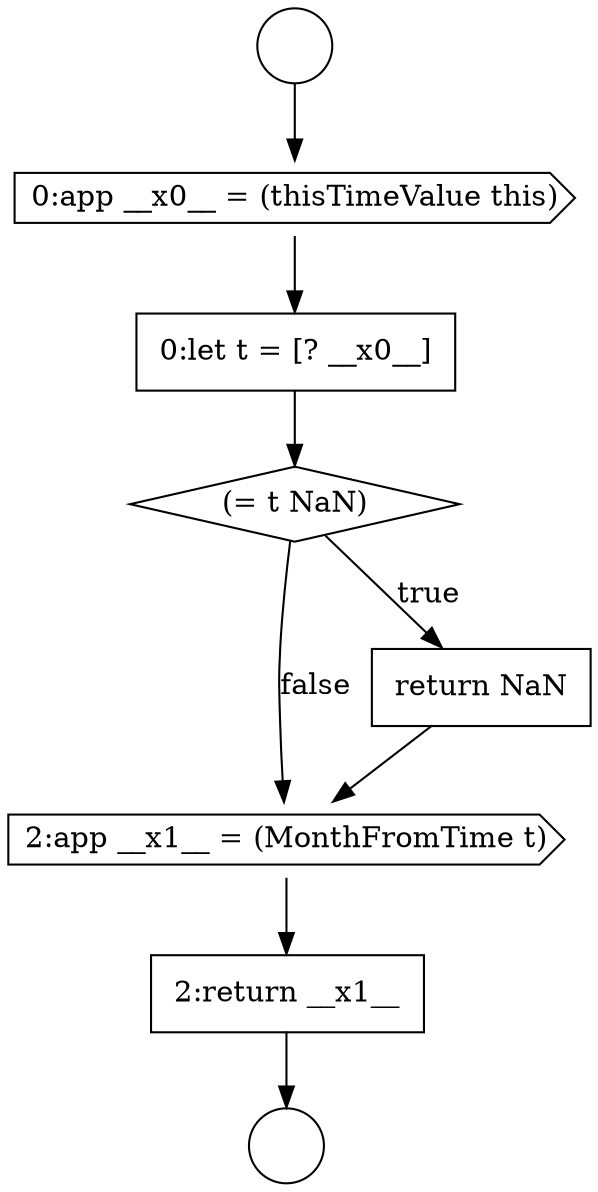 digraph {
  node13410 [shape=cds, label=<<font color="black">0:app __x0__ = (thisTimeValue this)</font>> color="black" fillcolor="white" style=filled]
  node13414 [shape=cds, label=<<font color="black">2:app __x1__ = (MonthFromTime t)</font>> color="black" fillcolor="white" style=filled]
  node13408 [shape=circle label=" " color="black" fillcolor="white" style=filled]
  node13411 [shape=none, margin=0, label=<<font color="black">
    <table border="0" cellborder="1" cellspacing="0" cellpadding="10">
      <tr><td align="left">0:let t = [? __x0__]</td></tr>
    </table>
  </font>> color="black" fillcolor="white" style=filled]
  node13415 [shape=none, margin=0, label=<<font color="black">
    <table border="0" cellborder="1" cellspacing="0" cellpadding="10">
      <tr><td align="left">2:return __x1__</td></tr>
    </table>
  </font>> color="black" fillcolor="white" style=filled]
  node13412 [shape=diamond, label=<<font color="black">(= t NaN)</font>> color="black" fillcolor="white" style=filled]
  node13409 [shape=circle label=" " color="black" fillcolor="white" style=filled]
  node13413 [shape=none, margin=0, label=<<font color="black">
    <table border="0" cellborder="1" cellspacing="0" cellpadding="10">
      <tr><td align="left">return NaN</td></tr>
    </table>
  </font>> color="black" fillcolor="white" style=filled]
  node13410 -> node13411 [ color="black"]
  node13412 -> node13413 [label=<<font color="black">true</font>> color="black"]
  node13412 -> node13414 [label=<<font color="black">false</font>> color="black"]
  node13411 -> node13412 [ color="black"]
  node13413 -> node13414 [ color="black"]
  node13415 -> node13409 [ color="black"]
  node13408 -> node13410 [ color="black"]
  node13414 -> node13415 [ color="black"]
}
